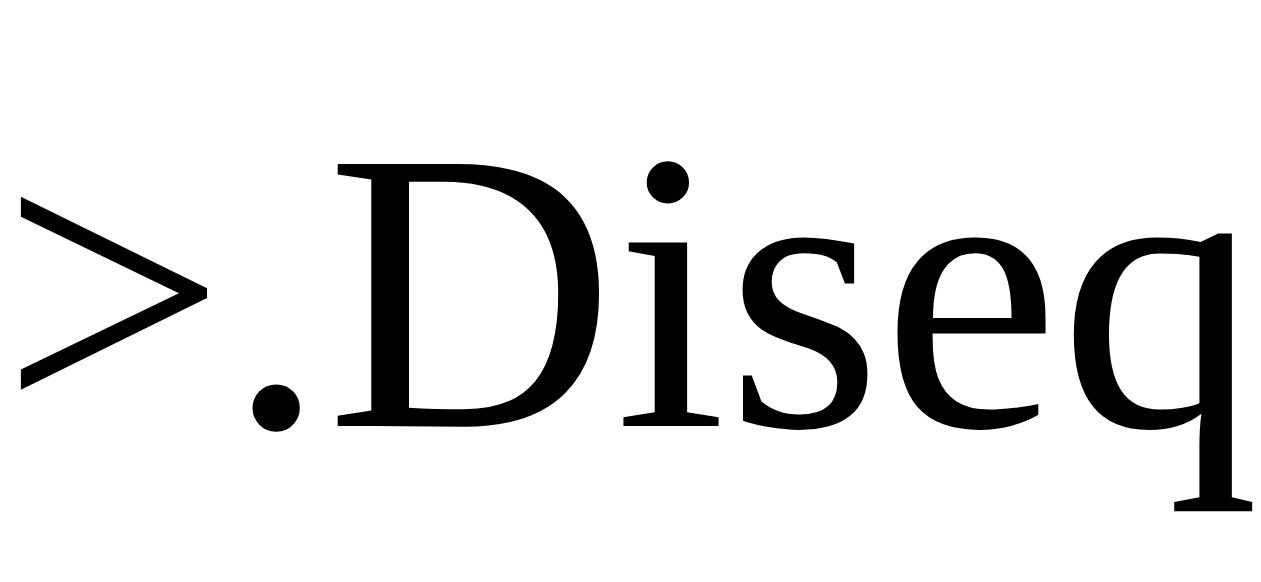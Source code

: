 <mxfile version="14.2.7" type="device"><diagram id="Uohn-dXu_VZ9alwtAxBD" name="Page-1"><mxGraphModel dx="1422" dy="775" grid="1" gridSize="10" guides="1" tooltips="1" connect="1" arrows="1" fold="1" page="1" pageScale="1" pageWidth="850" pageHeight="1100" math="0" shadow="0"><root><mxCell id="0"/><mxCell id="1" parent="0"/><mxCell id="OI-Y9p5Ye8ploQ5jbXQo-1" value="&amp;gt;.Diseq" style="text;html=1;strokeColor=none;fillColor=none;align=center;verticalAlign=middle;whiteSpace=wrap;rounded=0;horizontal=1;fontSize=200;aspect=fixed;fontFamily=Dancing Script;fontSource=https%3A%2F%2Ffonts.googleapis.com%2Fcss%3Ffamily%3DDancing%2BScript;labelBorderColor=none;labelBackgroundColor=none;glass=0;shadow=0;" vertex="1" parent="1"><mxGeometry x="120" y="110" width="580" height="290" as="geometry"/></mxCell></root></mxGraphModel></diagram></mxfile>